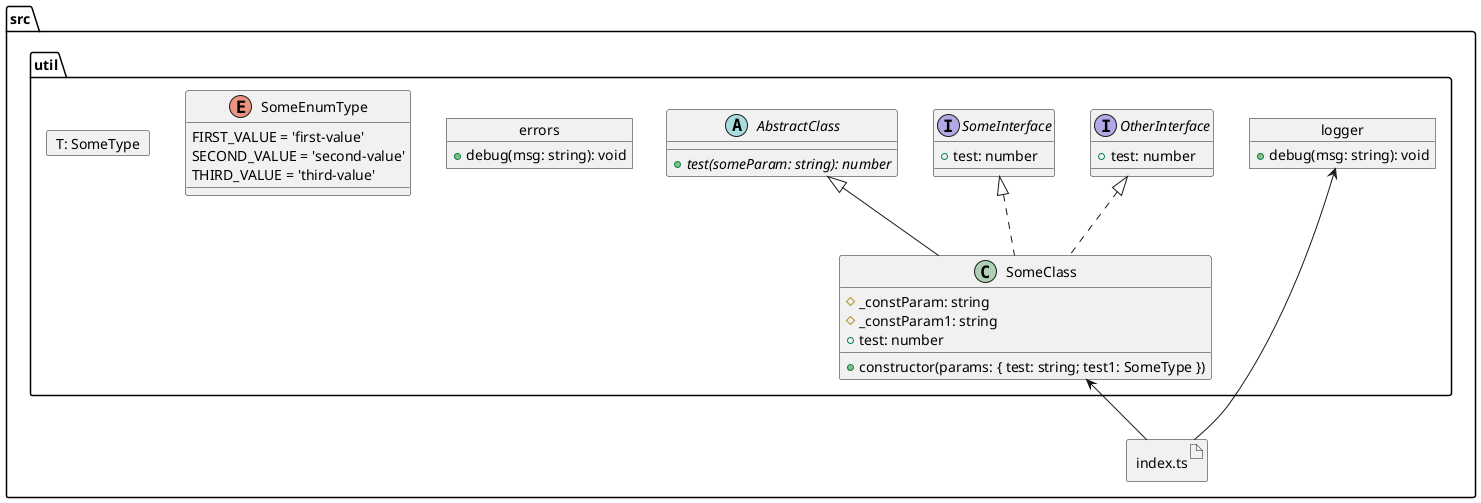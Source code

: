 @startuml
    folder "src" as src_b874d07 {
      artifact "index.ts" as index_ts_e4daf83f {
      }
      folder "util" as util_28bcbc6c {
        abstract "AbstractClass" as abstract_class_48ddc9a9 {
          + {abstract} test(someParam: string): number
        }
        object "errors" as errors_90641da1 {
          + debug(msg: string): void
        }
        object "logger" as logger_d1ee5f1e {
          + debug(msg: string): void
        }
        interface "OtherInterface" as other_interface_9bbef566 {
          + test: number
        }
        card "T: SomeType" as some_type_3e48ea5d {
        }
        class "SomeClass" as some_class_3e48ea5d {
          # _constParam: string
          # _constParam1: string
          + constructor(params: { test: string; test1: SomeType })
          + test: number
        }
        enum "SomeEnumType" as some_enum_type_688a0b15 {
          FIRST_VALUE = 'first-value'
          SECOND_VALUE = 'second-value'
          THIRD_VALUE = 'third-value'
        }
        interface "SomeInterface" as some_interface_7947f676 {
          + test: number
        }
      }
    }
  index_ts_e4daf83f -up-> some_class_3e48ea5d
  index_ts_e4daf83f -up-> logger_d1ee5f1e
  some_class_3e48ea5d -up-|> abstract_class_48ddc9a9
  some_class_3e48ea5d .up.|> some_interface_7947f676
  some_class_3e48ea5d .up.|> other_interface_9bbef566
@enduml